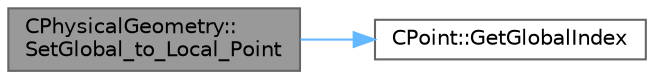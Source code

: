 digraph "CPhysicalGeometry::SetGlobal_to_Local_Point"
{
 // LATEX_PDF_SIZE
  bgcolor="transparent";
  edge [fontname=Helvetica,fontsize=10,labelfontname=Helvetica,labelfontsize=10];
  node [fontname=Helvetica,fontsize=10,shape=box,height=0.2,width=0.4];
  rankdir="LR";
  Node1 [id="Node000001",label="CPhysicalGeometry::\lSetGlobal_to_Local_Point",height=0.2,width=0.4,color="gray40", fillcolor="grey60", style="filled", fontcolor="black",tooltip="Set the local index that correspond with the global numbering index."];
  Node1 -> Node2 [id="edge1_Node000001_Node000002",color="steelblue1",style="solid",tooltip=" "];
  Node2 [id="Node000002",label="CPoint::GetGlobalIndex",height=0.2,width=0.4,color="grey40", fillcolor="white", style="filled",URL="$classCPoint.html#a8a53865a92d645b1b74c4d817b4aae10",tooltip="Get the global index in a parallel computation."];
}
